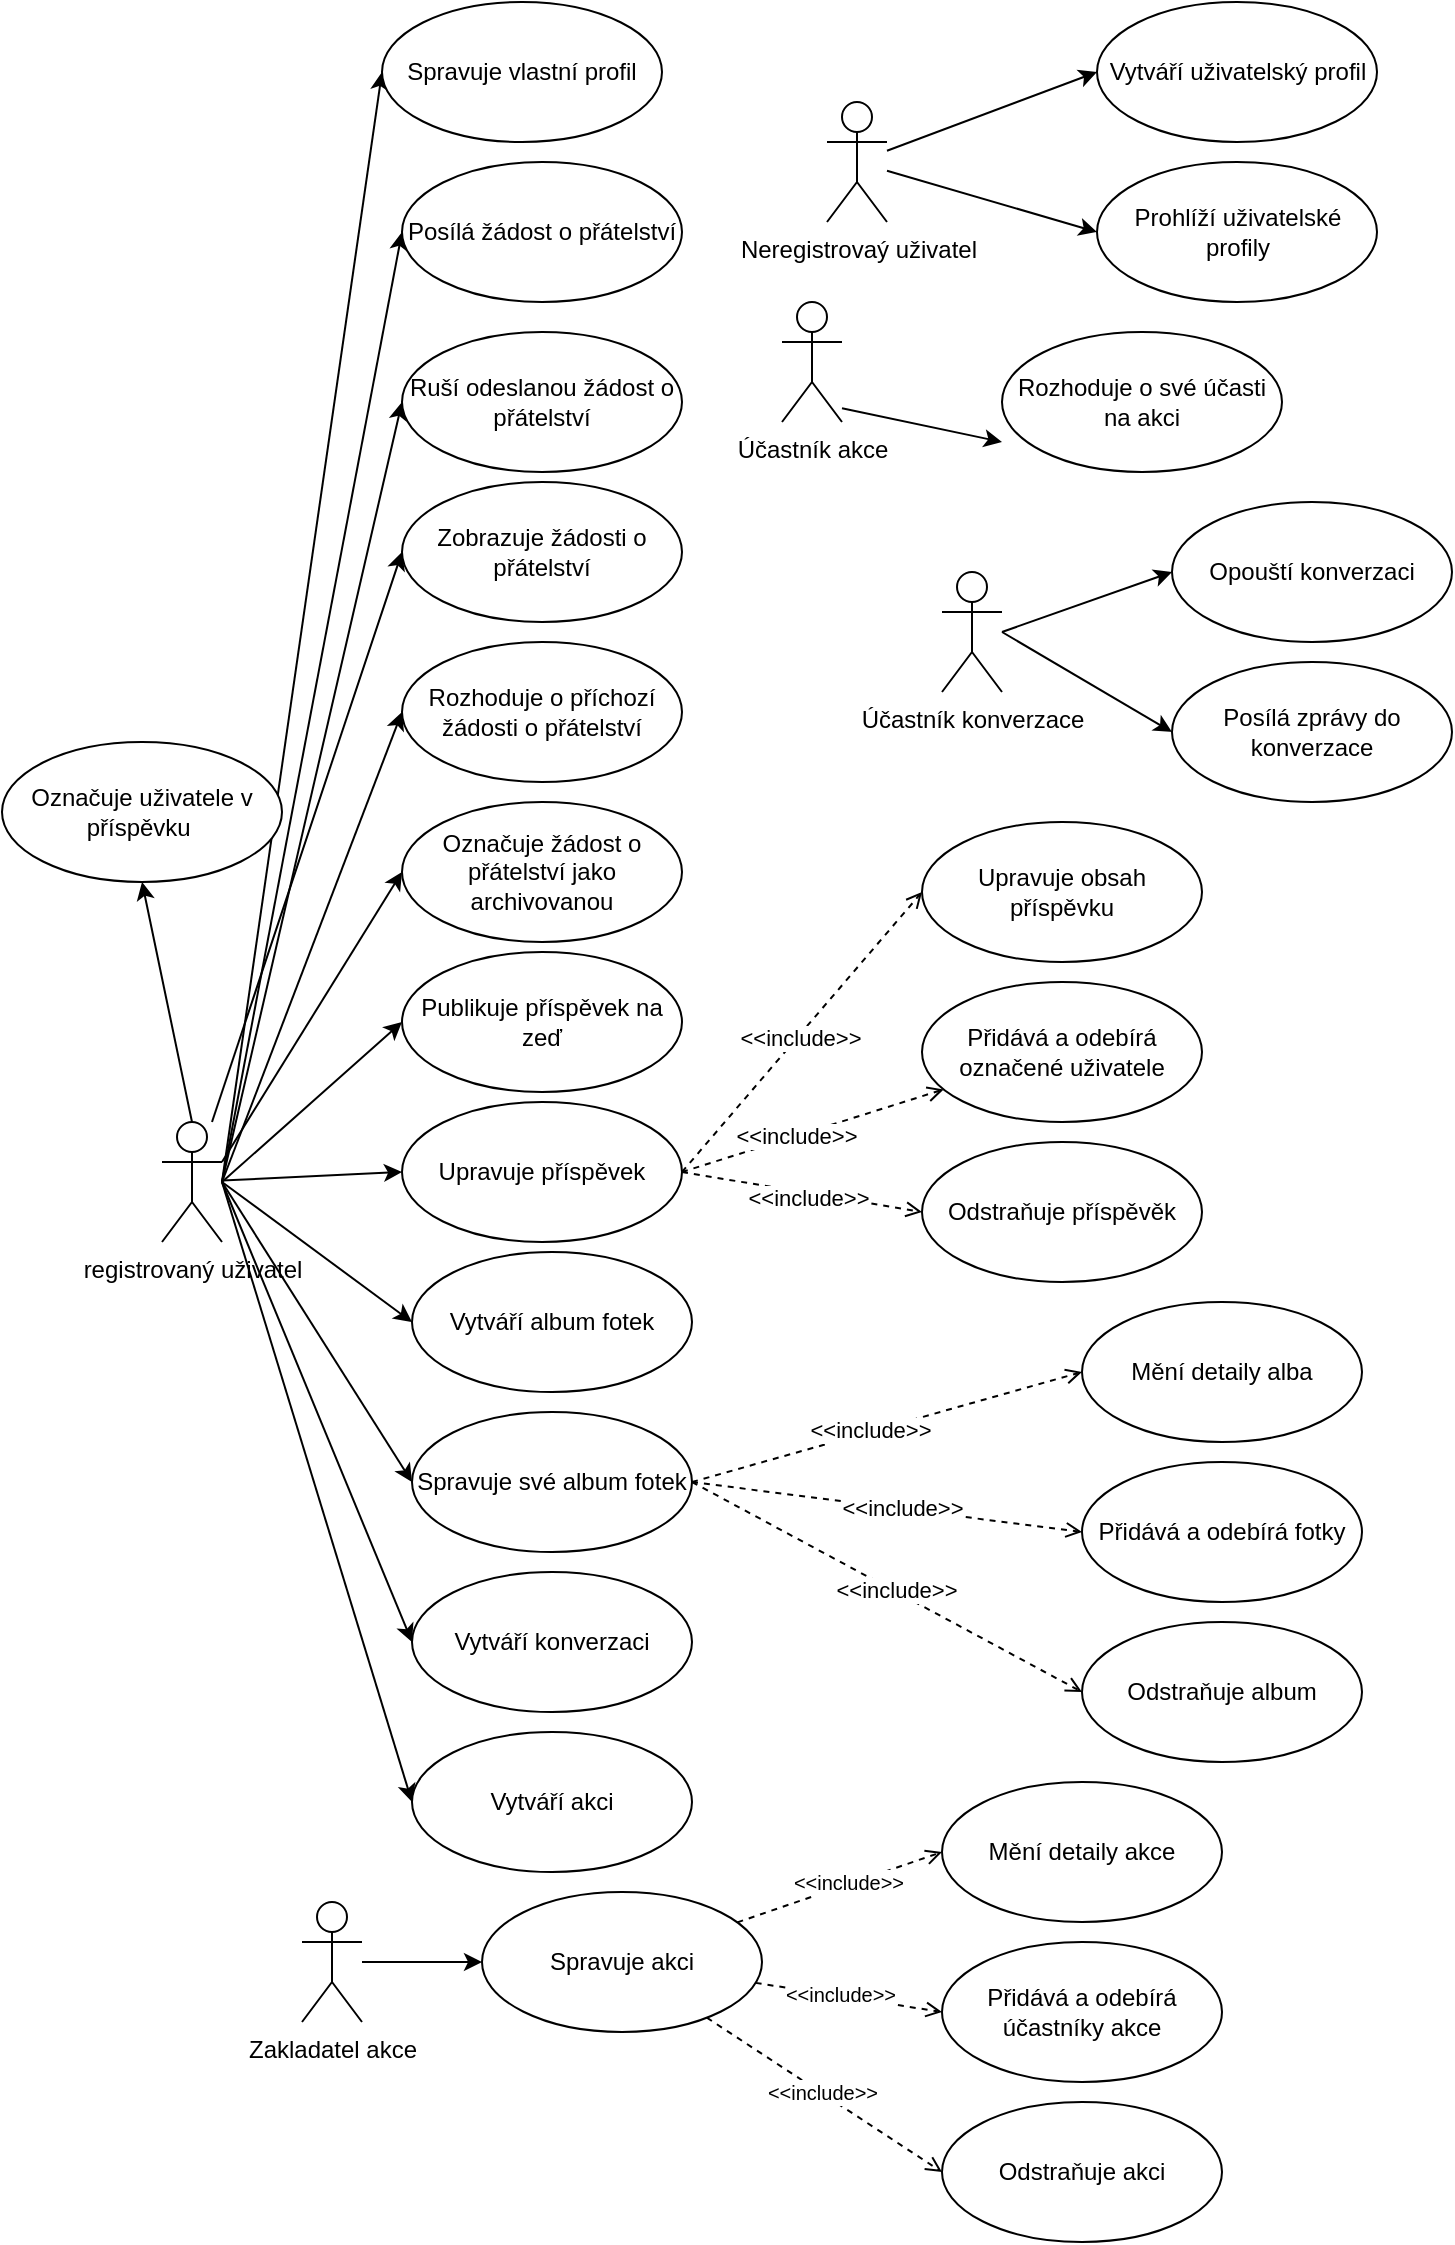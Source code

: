<mxfile version="20.3.0" type="device"><diagram id="v2iQe6MCeDPG1dLdSx35" name="use-case"><mxGraphModel dx="2946" dy="1150" grid="1" gridSize="10" guides="1" tooltips="1" connect="1" arrows="1" fold="1" page="1" pageScale="1" pageWidth="827" pageHeight="1169" math="0" shadow="0"><root><mxCell id="0"/><mxCell id="1" parent="0"/><mxCell id="vyMtkRaVj5SyCeEmeL-Q-8" style="edgeStyle=none;rounded=0;orthogonalLoop=1;jettySize=auto;html=1;entryX=0;entryY=0.5;entryDx=0;entryDy=0;" parent="1" target="vyMtkRaVj5SyCeEmeL-Q-7" edge="1"><mxGeometry relative="1" as="geometry"><mxPoint x="130" y="610" as="sourcePoint"/></mxGeometry></mxCell><mxCell id="vyMtkRaVj5SyCeEmeL-Q-10" style="edgeStyle=none;rounded=0;orthogonalLoop=1;jettySize=auto;html=1;entryX=0;entryY=0.5;entryDx=0;entryDy=0;" parent="1" target="vyMtkRaVj5SyCeEmeL-Q-9" edge="1"><mxGeometry relative="1" as="geometry"><mxPoint x="130" y="610" as="sourcePoint"/></mxGeometry></mxCell><mxCell id="vyMtkRaVj5SyCeEmeL-Q-15" style="edgeStyle=none;rounded=0;orthogonalLoop=1;jettySize=auto;html=1;entryX=0;entryY=0.5;entryDx=0;entryDy=0;" parent="1" target="vyMtkRaVj5SyCeEmeL-Q-14" edge="1"><mxGeometry relative="1" as="geometry"><mxPoint x="130" y="610" as="sourcePoint"/></mxGeometry></mxCell><mxCell id="vyMtkRaVj5SyCeEmeL-Q-18" style="edgeStyle=none;rounded=0;orthogonalLoop=1;jettySize=auto;html=1;entryX=0;entryY=0.5;entryDx=0;entryDy=0;" parent="1" target="vyMtkRaVj5SyCeEmeL-Q-16" edge="1"><mxGeometry relative="1" as="geometry"><mxPoint x="130" y="610" as="sourcePoint"/></mxGeometry></mxCell><mxCell id="vyMtkRaVj5SyCeEmeL-Q-19" style="edgeStyle=none;rounded=0;orthogonalLoop=1;jettySize=auto;html=1;entryX=0;entryY=0.5;entryDx=0;entryDy=0;" parent="1" target="vyMtkRaVj5SyCeEmeL-Q-17" edge="1"><mxGeometry relative="1" as="geometry"><mxPoint x="130" y="610" as="sourcePoint"/></mxGeometry></mxCell><mxCell id="vyMtkRaVj5SyCeEmeL-Q-25" style="edgeStyle=none;rounded=0;orthogonalLoop=1;jettySize=auto;html=1;entryX=0;entryY=0.5;entryDx=0;entryDy=0;" parent="1" target="vyMtkRaVj5SyCeEmeL-Q-24" edge="1"><mxGeometry relative="1" as="geometry"><mxPoint x="130" y="610" as="sourcePoint"/></mxGeometry></mxCell><mxCell id="vyMtkRaVj5SyCeEmeL-Q-28" style="edgeStyle=none;rounded=0;orthogonalLoop=1;jettySize=auto;html=1;entryX=0;entryY=0.5;entryDx=0;entryDy=0;" parent="1" target="vyMtkRaVj5SyCeEmeL-Q-26" edge="1"><mxGeometry relative="1" as="geometry"><mxPoint x="130" y="610" as="sourcePoint"/></mxGeometry></mxCell><mxCell id="vyMtkRaVj5SyCeEmeL-Q-31" style="edgeStyle=none;rounded=0;orthogonalLoop=1;jettySize=auto;html=1;entryX=0;entryY=0.5;entryDx=0;entryDy=0;" parent="1" source="vyMtkRaVj5SyCeEmeL-Q-1" target="vyMtkRaVj5SyCeEmeL-Q-30" edge="1"><mxGeometry relative="1" as="geometry"><mxPoint x="150" y="610" as="sourcePoint"/></mxGeometry></mxCell><mxCell id="vyMtkRaVj5SyCeEmeL-Q-53" style="edgeStyle=none;rounded=0;orthogonalLoop=1;jettySize=auto;html=1;entryX=0;entryY=0.5;entryDx=0;entryDy=0;endArrow=classic;endFill=1;" parent="1" target="vyMtkRaVj5SyCeEmeL-Q-40" edge="1"><mxGeometry relative="1" as="geometry"><mxPoint x="130" y="610" as="sourcePoint"/></mxGeometry></mxCell><mxCell id="vyMtkRaVj5SyCeEmeL-Q-72" style="edgeStyle=none;rounded=0;orthogonalLoop=1;jettySize=auto;html=1;entryX=0;entryY=0.5;entryDx=0;entryDy=0;endArrow=classic;endFill=1;" parent="1" target="vyMtkRaVj5SyCeEmeL-Q-68" edge="1"><mxGeometry relative="1" as="geometry"><mxPoint x="130" y="610" as="sourcePoint"/></mxGeometry></mxCell><mxCell id="DqrcvnbQyW4LugQ_2cwj-3" style="edgeStyle=none;rounded=0;orthogonalLoop=1;jettySize=auto;html=1;entryX=0;entryY=0.5;entryDx=0;entryDy=0;" parent="1" source="vyMtkRaVj5SyCeEmeL-Q-1" target="DqrcvnbQyW4LugQ_2cwj-1" edge="1"><mxGeometry relative="1" as="geometry"/></mxCell><mxCell id="DqrcvnbQyW4LugQ_2cwj-6" style="edgeStyle=none;rounded=0;orthogonalLoop=1;jettySize=auto;html=1;exitX=1;exitY=0.333;exitDx=0;exitDy=0;exitPerimeter=0;entryX=0;entryY=0.5;entryDx=0;entryDy=0;" parent="1" source="vyMtkRaVj5SyCeEmeL-Q-1" target="DqrcvnbQyW4LugQ_2cwj-5" edge="1"><mxGeometry relative="1" as="geometry"/></mxCell><mxCell id="5TEXxU2LJAvqBx_wUh7m-1" style="rounded=0;orthogonalLoop=1;jettySize=auto;html=1;exitX=0.5;exitY=0;exitDx=0;exitDy=0;exitPerimeter=0;entryX=0.5;entryY=1;entryDx=0;entryDy=0;" parent="1" source="vyMtkRaVj5SyCeEmeL-Q-1" target="vyMtkRaVj5SyCeEmeL-Q-91" edge="1"><mxGeometry relative="1" as="geometry"/></mxCell><mxCell id="vyMtkRaVj5SyCeEmeL-Q-1" value="registrovaný uživatel" style="shape=umlActor;verticalLabelPosition=bottom;verticalAlign=top;html=1;" parent="1" vertex="1"><mxGeometry x="100" y="580" width="30" height="60" as="geometry"/></mxCell><mxCell id="vyMtkRaVj5SyCeEmeL-Q-6" style="rounded=0;orthogonalLoop=1;jettySize=auto;html=1;entryX=0;entryY=0.5;entryDx=0;entryDy=0;" parent="1" source="vyMtkRaVj5SyCeEmeL-Q-3" target="vyMtkRaVj5SyCeEmeL-Q-4" edge="1"><mxGeometry relative="1" as="geometry"/></mxCell><mxCell id="vyMtkRaVj5SyCeEmeL-Q-59" style="edgeStyle=none;rounded=0;orthogonalLoop=1;jettySize=auto;html=1;entryX=0;entryY=0.5;entryDx=0;entryDy=0;endArrow=classic;endFill=1;" parent="1" source="vyMtkRaVj5SyCeEmeL-Q-3" target="vyMtkRaVj5SyCeEmeL-Q-58" edge="1"><mxGeometry relative="1" as="geometry"/></mxCell><mxCell id="vyMtkRaVj5SyCeEmeL-Q-3" value="Neregistrovaý uživatel" style="shape=umlActor;verticalLabelPosition=bottom;verticalAlign=top;html=1;" parent="1" vertex="1"><mxGeometry x="432.5" y="70" width="30" height="60" as="geometry"/></mxCell><mxCell id="vyMtkRaVj5SyCeEmeL-Q-4" value="Vytváří uživatelský profil" style="ellipse;whiteSpace=wrap;html=1;" parent="1" vertex="1"><mxGeometry x="567.5" y="20" width="140" height="70" as="geometry"/></mxCell><mxCell id="vyMtkRaVj5SyCeEmeL-Q-7" value="Posílá&amp;nbsp;žádost o přátelství" style="ellipse;whiteSpace=wrap;html=1;" parent="1" vertex="1"><mxGeometry x="220" y="100" width="140" height="70" as="geometry"/></mxCell><mxCell id="vyMtkRaVj5SyCeEmeL-Q-9" value="Rozhoduje o příchozí žádosti o přátelství" style="ellipse;whiteSpace=wrap;html=1;" parent="1" vertex="1"><mxGeometry x="220" y="340" width="140" height="70" as="geometry"/></mxCell><mxCell id="vyMtkRaVj5SyCeEmeL-Q-14" value="Ruší odeslanou žádost o přátelství" style="ellipse;whiteSpace=wrap;html=1;" parent="1" vertex="1"><mxGeometry x="220" y="185" width="140" height="70" as="geometry"/></mxCell><mxCell id="vyMtkRaVj5SyCeEmeL-Q-16" value="Publikuje příspěvek na zeď" style="ellipse;whiteSpace=wrap;html=1;" parent="1" vertex="1"><mxGeometry x="220" y="495" width="140" height="70" as="geometry"/></mxCell><mxCell id="vyMtkRaVj5SyCeEmeL-Q-17" value="Vytváří album fotek" style="ellipse;whiteSpace=wrap;html=1;" parent="1" vertex="1"><mxGeometry x="225" y="645" width="140" height="70" as="geometry"/></mxCell><mxCell id="vyMtkRaVj5SyCeEmeL-Q-106" style="edgeStyle=none;rounded=0;orthogonalLoop=1;jettySize=auto;html=1;entryX=0;entryY=0.5;entryDx=0;entryDy=0;dashed=1;endArrow=open;endFill=0;exitX=1;exitY=0.5;exitDx=0;exitDy=0;" parent="1" source="vyMtkRaVj5SyCeEmeL-Q-24" target="vyMtkRaVj5SyCeEmeL-Q-103" edge="1"><mxGeometry relative="1" as="geometry"/></mxCell><mxCell id="vyMtkRaVj5SyCeEmeL-Q-109" value="&amp;lt;&amp;lt;include&amp;gt;&amp;gt;" style="edgeLabel;html=1;align=center;verticalAlign=middle;resizable=0;points=[];" parent="vyMtkRaVj5SyCeEmeL-Q-106" vertex="1" connectable="0"><mxGeometry x="-0.093" y="1" relative="1" as="geometry"><mxPoint as="offset"/></mxGeometry></mxCell><mxCell id="vyMtkRaVj5SyCeEmeL-Q-107" style="edgeStyle=none;rounded=0;orthogonalLoop=1;jettySize=auto;html=1;entryX=0;entryY=0.5;entryDx=0;entryDy=0;dashed=1;endArrow=open;endFill=0;exitX=1;exitY=0.5;exitDx=0;exitDy=0;" parent="1" source="vyMtkRaVj5SyCeEmeL-Q-24" target="vyMtkRaVj5SyCeEmeL-Q-105" edge="1"><mxGeometry relative="1" as="geometry"/></mxCell><mxCell id="vyMtkRaVj5SyCeEmeL-Q-110" value="&amp;lt;&amp;lt;include&amp;gt;&amp;gt;" style="edgeLabel;html=1;align=center;verticalAlign=middle;resizable=0;points=[];" parent="vyMtkRaVj5SyCeEmeL-Q-107" vertex="1" connectable="0"><mxGeometry x="0.067" y="1" relative="1" as="geometry"><mxPoint as="offset"/></mxGeometry></mxCell><mxCell id="vyMtkRaVj5SyCeEmeL-Q-108" style="edgeStyle=none;rounded=0;orthogonalLoop=1;jettySize=auto;html=1;entryX=0;entryY=0.5;entryDx=0;entryDy=0;dashed=1;endArrow=open;endFill=0;exitX=1;exitY=0.5;exitDx=0;exitDy=0;" parent="1" source="vyMtkRaVj5SyCeEmeL-Q-24" target="vyMtkRaVj5SyCeEmeL-Q-104" edge="1"><mxGeometry relative="1" as="geometry"/></mxCell><mxCell id="vyMtkRaVj5SyCeEmeL-Q-111" value="&amp;lt;&amp;lt;include&amp;gt;&amp;gt;" style="edgeLabel;html=1;align=center;verticalAlign=middle;resizable=0;points=[];" parent="vyMtkRaVj5SyCeEmeL-Q-108" vertex="1" connectable="0"><mxGeometry x="0.036" y="1" relative="1" as="geometry"><mxPoint as="offset"/></mxGeometry></mxCell><mxCell id="vyMtkRaVj5SyCeEmeL-Q-24" value="Spravuje své album fotek" style="ellipse;whiteSpace=wrap;html=1;" parent="1" vertex="1"><mxGeometry x="225" y="725" width="140" height="70" as="geometry"/></mxCell><mxCell id="vyMtkRaVj5SyCeEmeL-Q-26" value="Vytváří konverzaci" style="ellipse;whiteSpace=wrap;html=1;" parent="1" vertex="1"><mxGeometry x="225" y="805" width="140" height="70" as="geometry"/></mxCell><mxCell id="vyMtkRaVj5SyCeEmeL-Q-27" value="Posílá zprávy do konverzace" style="ellipse;whiteSpace=wrap;html=1;" parent="1" vertex="1"><mxGeometry x="605" y="350" width="140" height="70" as="geometry"/></mxCell><mxCell id="vyMtkRaVj5SyCeEmeL-Q-79" value="" style="edgeStyle=none;rounded=0;orthogonalLoop=1;jettySize=auto;html=1;endArrow=open;endFill=0;dashed=1;entryX=0;entryY=0.5;entryDx=0;entryDy=0;exitX=1;exitY=0.5;exitDx=0;exitDy=0;" parent="1" source="vyMtkRaVj5SyCeEmeL-Q-30" target="vyMtkRaVj5SyCeEmeL-Q-78" edge="1"><mxGeometry relative="1" as="geometry"/></mxCell><mxCell id="vyMtkRaVj5SyCeEmeL-Q-97" value="&amp;lt;&amp;lt;include&amp;gt;&amp;gt;" style="edgeLabel;html=1;align=center;verticalAlign=middle;resizable=0;points=[];" parent="vyMtkRaVj5SyCeEmeL-Q-79" vertex="1" connectable="0"><mxGeometry x="-0.061" y="3" relative="1" as="geometry"><mxPoint x="5" as="offset"/></mxGeometry></mxCell><mxCell id="vyMtkRaVj5SyCeEmeL-Q-87" value="" style="edgeStyle=none;rounded=0;orthogonalLoop=1;jettySize=auto;html=1;endArrow=open;endFill=0;dashed=1;exitX=1;exitY=0.5;exitDx=0;exitDy=0;" parent="1" source="vyMtkRaVj5SyCeEmeL-Q-30" target="vyMtkRaVj5SyCeEmeL-Q-86" edge="1"><mxGeometry relative="1" as="geometry"/></mxCell><mxCell id="vyMtkRaVj5SyCeEmeL-Q-98" value="&amp;lt;&amp;lt;include&amp;gt;&amp;gt;" style="edgeLabel;html=1;align=center;verticalAlign=middle;resizable=0;points=[];" parent="vyMtkRaVj5SyCeEmeL-Q-87" vertex="1" connectable="0"><mxGeometry x="-0.132" relative="1" as="geometry"><mxPoint as="offset"/></mxGeometry></mxCell><mxCell id="vyMtkRaVj5SyCeEmeL-Q-95" style="edgeStyle=none;rounded=0;orthogonalLoop=1;jettySize=auto;html=1;entryX=0;entryY=0.5;entryDx=0;entryDy=0;dashed=1;endArrow=open;endFill=0;exitX=1;exitY=0.5;exitDx=0;exitDy=0;" parent="1" source="vyMtkRaVj5SyCeEmeL-Q-30" target="vyMtkRaVj5SyCeEmeL-Q-80" edge="1"><mxGeometry relative="1" as="geometry"/></mxCell><mxCell id="vyMtkRaVj5SyCeEmeL-Q-99" value="&amp;lt;&amp;lt;include&amp;gt;&amp;gt;" style="edgeLabel;html=1;align=center;verticalAlign=middle;resizable=0;points=[];" parent="vyMtkRaVj5SyCeEmeL-Q-95" vertex="1" connectable="0"><mxGeometry x="0.047" y="-2" relative="1" as="geometry"><mxPoint as="offset"/></mxGeometry></mxCell><mxCell id="vyMtkRaVj5SyCeEmeL-Q-30" value="Upravuje příspěvek" style="ellipse;whiteSpace=wrap;html=1;" parent="1" vertex="1"><mxGeometry x="220" y="570" width="140" height="70" as="geometry"/></mxCell><mxCell id="vyMtkRaVj5SyCeEmeL-Q-34" value="Opouští konverzaci" style="ellipse;whiteSpace=wrap;html=1;" parent="1" vertex="1"><mxGeometry x="605" y="270" width="140" height="70" as="geometry"/></mxCell><mxCell id="vyMtkRaVj5SyCeEmeL-Q-40" value="Spravuje vlastní profil" style="ellipse;whiteSpace=wrap;html=1;" parent="1" vertex="1"><mxGeometry x="210" y="20" width="140" height="70" as="geometry"/></mxCell><mxCell id="vyMtkRaVj5SyCeEmeL-Q-58" value="Prohlíží uživatelské profily" style="ellipse;whiteSpace=wrap;html=1;" parent="1" vertex="1"><mxGeometry x="567.5" y="100" width="140" height="70" as="geometry"/></mxCell><mxCell id="vyMtkRaVj5SyCeEmeL-Q-75" style="edgeStyle=none;rounded=0;orthogonalLoop=1;jettySize=auto;html=1;entryX=0;entryY=0.5;entryDx=0;entryDy=0;endArrow=classic;endFill=1;" parent="1" edge="1"><mxGeometry relative="1" as="geometry"><mxPoint x="440" y="223.158" as="sourcePoint"/><mxPoint x="520.0" y="240" as="targetPoint"/></mxGeometry></mxCell><mxCell id="vyMtkRaVj5SyCeEmeL-Q-61" value="Účastník akce" style="shape=umlActor;verticalLabelPosition=bottom;verticalAlign=top;html=1;" parent="1" vertex="1"><mxGeometry x="410" y="170" width="30" height="60" as="geometry"/></mxCell><mxCell id="vyMtkRaVj5SyCeEmeL-Q-66" style="edgeStyle=none;rounded=0;orthogonalLoop=1;jettySize=auto;html=1;endArrow=classic;endFill=1;entryX=0;entryY=0.5;entryDx=0;entryDy=0;" parent="1" target="vyMtkRaVj5SyCeEmeL-Q-34" edge="1"><mxGeometry relative="1" as="geometry"><mxPoint x="520" y="335" as="sourcePoint"/></mxGeometry></mxCell><mxCell id="vyMtkRaVj5SyCeEmeL-Q-67" style="edgeStyle=none;rounded=0;orthogonalLoop=1;jettySize=auto;html=1;endArrow=classic;endFill=1;entryX=0;entryY=0.5;entryDx=0;entryDy=0;" parent="1" target="vyMtkRaVj5SyCeEmeL-Q-27" edge="1"><mxGeometry relative="1" as="geometry"><mxPoint x="520" y="335" as="sourcePoint"/><mxPoint x="600" y="385" as="targetPoint"/></mxGeometry></mxCell><mxCell id="vyMtkRaVj5SyCeEmeL-Q-62" value="Účastník konverzace" style="shape=umlActor;verticalLabelPosition=bottom;verticalAlign=top;html=1;" parent="1" vertex="1"><mxGeometry x="490" y="305" width="30" height="60" as="geometry"/></mxCell><mxCell id="vyMtkRaVj5SyCeEmeL-Q-68" value="Vytváří akci" style="ellipse;whiteSpace=wrap;html=1;" parent="1" vertex="1"><mxGeometry x="225" y="885" width="140" height="70" as="geometry"/></mxCell><mxCell id="vyMtkRaVj5SyCeEmeL-Q-73" value="Rozhoduje o své účasti na akci" style="ellipse;whiteSpace=wrap;html=1;" parent="1" vertex="1"><mxGeometry x="520" y="185" width="140" height="70" as="geometry"/></mxCell><mxCell id="vyMtkRaVj5SyCeEmeL-Q-78" value="Upravuje obsah příspěvku" style="ellipse;whiteSpace=wrap;html=1;" parent="1" vertex="1"><mxGeometry x="480" y="430" width="140" height="70" as="geometry"/></mxCell><mxCell id="vyMtkRaVj5SyCeEmeL-Q-80" value="Odstraňuje příspěvěk" style="ellipse;whiteSpace=wrap;html=1;" parent="1" vertex="1"><mxGeometry x="480" y="590" width="140" height="70" as="geometry"/></mxCell><mxCell id="vyMtkRaVj5SyCeEmeL-Q-86" value="Přidává a odebírá označené uživatele" style="ellipse;whiteSpace=wrap;html=1;" parent="1" vertex="1"><mxGeometry x="480" y="510" width="140" height="70" as="geometry"/></mxCell><mxCell id="vyMtkRaVj5SyCeEmeL-Q-91" value="Označuje uživatele v příspěvku&amp;nbsp;" style="ellipse;whiteSpace=wrap;html=1;" parent="1" vertex="1"><mxGeometry x="20" y="390" width="140" height="70" as="geometry"/></mxCell><mxCell id="vyMtkRaVj5SyCeEmeL-Q-103" value="Mění detaily alba" style="ellipse;whiteSpace=wrap;html=1;" parent="1" vertex="1"><mxGeometry x="560" y="670" width="140" height="70" as="geometry"/></mxCell><mxCell id="vyMtkRaVj5SyCeEmeL-Q-104" value="Odstraňuje album" style="ellipse;whiteSpace=wrap;html=1;" parent="1" vertex="1"><mxGeometry x="560" y="830" width="140" height="70" as="geometry"/></mxCell><mxCell id="vyMtkRaVj5SyCeEmeL-Q-105" value="Přidává a odebírá fotky" style="ellipse;whiteSpace=wrap;html=1;" parent="1" vertex="1"><mxGeometry x="560" y="750" width="140" height="70" as="geometry"/></mxCell><mxCell id="vyMtkRaVj5SyCeEmeL-Q-115" value="" style="edgeStyle=none;rounded=0;orthogonalLoop=1;jettySize=auto;html=1;endArrow=classic;endFill=1;endSize=6;entryX=0;entryY=0.5;entryDx=0;entryDy=0;" parent="1" source="vyMtkRaVj5SyCeEmeL-Q-112" target="vyMtkRaVj5SyCeEmeL-Q-116" edge="1"><mxGeometry relative="1" as="geometry"><mxPoint x="235" y="1000" as="targetPoint"/></mxGeometry></mxCell><mxCell id="vyMtkRaVj5SyCeEmeL-Q-112" value="Zakladatel akce" style="shape=umlActor;verticalLabelPosition=bottom;verticalAlign=top;html=1;" parent="1" vertex="1"><mxGeometry x="170" y="970" width="30" height="60" as="geometry"/></mxCell><mxCell id="vyMtkRaVj5SyCeEmeL-Q-119" value="" style="edgeStyle=none;rounded=0;orthogonalLoop=1;jettySize=auto;html=1;endArrow=open;endFill=0;endSize=6;dashed=1;entryX=0;entryY=0.5;entryDx=0;entryDy=0;" parent="1" source="vyMtkRaVj5SyCeEmeL-Q-116" target="vyMtkRaVj5SyCeEmeL-Q-118" edge="1"><mxGeometry relative="1" as="geometry"/></mxCell><mxCell id="vyMtkRaVj5SyCeEmeL-Q-124" value="&lt;font size=&quot;1&quot;&gt;&amp;lt;&amp;lt;include&amp;gt;&amp;gt;&lt;/font&gt;" style="edgeLabel;html=1;align=center;verticalAlign=middle;resizable=0;points=[];" parent="vyMtkRaVj5SyCeEmeL-Q-119" vertex="1" connectable="0"><mxGeometry x="0.092" y="1" relative="1" as="geometry"><mxPoint as="offset"/></mxGeometry></mxCell><mxCell id="vyMtkRaVj5SyCeEmeL-Q-121" value="" style="edgeStyle=none;rounded=0;orthogonalLoop=1;jettySize=auto;html=1;endArrow=open;endFill=0;endSize=6;dashed=1;entryX=0;entryY=0.5;entryDx=0;entryDy=0;" parent="1" source="vyMtkRaVj5SyCeEmeL-Q-116" target="vyMtkRaVj5SyCeEmeL-Q-120" edge="1"><mxGeometry relative="1" as="geometry"/></mxCell><mxCell id="vyMtkRaVj5SyCeEmeL-Q-125" value="&lt;span style=&quot;font-size: x-small;&quot;&gt;&amp;lt;&amp;lt;include&amp;gt;&amp;gt;&lt;/span&gt;" style="edgeLabel;html=1;align=center;verticalAlign=middle;resizable=0;points=[];" parent="vyMtkRaVj5SyCeEmeL-Q-121" vertex="1" connectable="0"><mxGeometry x="-0.109" y="1" relative="1" as="geometry"><mxPoint as="offset"/></mxGeometry></mxCell><mxCell id="vyMtkRaVj5SyCeEmeL-Q-123" value="" style="edgeStyle=none;rounded=0;orthogonalLoop=1;jettySize=auto;html=1;endArrow=open;endFill=0;endSize=6;dashed=1;entryX=0;entryY=0.5;entryDx=0;entryDy=0;" parent="1" source="vyMtkRaVj5SyCeEmeL-Q-116" target="vyMtkRaVj5SyCeEmeL-Q-122" edge="1"><mxGeometry relative="1" as="geometry"/></mxCell><mxCell id="vyMtkRaVj5SyCeEmeL-Q-126" value="&lt;span style=&quot;font-size: x-small;&quot;&gt;&amp;lt;&amp;lt;include&amp;gt;&amp;gt;&lt;/span&gt;" style="edgeLabel;html=1;align=center;verticalAlign=middle;resizable=0;points=[];" parent="vyMtkRaVj5SyCeEmeL-Q-123" vertex="1" connectable="0"><mxGeometry x="-0.035" relative="1" as="geometry"><mxPoint as="offset"/></mxGeometry></mxCell><mxCell id="vyMtkRaVj5SyCeEmeL-Q-116" value="Spravuje akci" style="ellipse;whiteSpace=wrap;html=1;" parent="1" vertex="1"><mxGeometry x="260" y="965" width="140" height="70" as="geometry"/></mxCell><mxCell id="vyMtkRaVj5SyCeEmeL-Q-118" value="Mění detaily akce" style="ellipse;whiteSpace=wrap;html=1;" parent="1" vertex="1"><mxGeometry x="490" y="910" width="140" height="70" as="geometry"/></mxCell><mxCell id="vyMtkRaVj5SyCeEmeL-Q-120" value="Přidává a odebírá účastníky akce" style="ellipse;whiteSpace=wrap;html=1;" parent="1" vertex="1"><mxGeometry x="490" y="990" width="140" height="70" as="geometry"/></mxCell><mxCell id="vyMtkRaVj5SyCeEmeL-Q-122" value="Odstraňuje akci" style="ellipse;whiteSpace=wrap;html=1;" parent="1" vertex="1"><mxGeometry x="490" y="1070" width="140" height="70" as="geometry"/></mxCell><mxCell id="DqrcvnbQyW4LugQ_2cwj-1" value="Zobrazuje žádosti o přátelství" style="ellipse;whiteSpace=wrap;html=1;" parent="1" vertex="1"><mxGeometry x="220" y="260" width="140" height="70" as="geometry"/></mxCell><mxCell id="DqrcvnbQyW4LugQ_2cwj-5" value="Označuje žádost o přátelství jako archivovanou" style="ellipse;whiteSpace=wrap;html=1;" parent="1" vertex="1"><mxGeometry x="220" y="420" width="140" height="70" as="geometry"/></mxCell></root></mxGraphModel></diagram></mxfile>